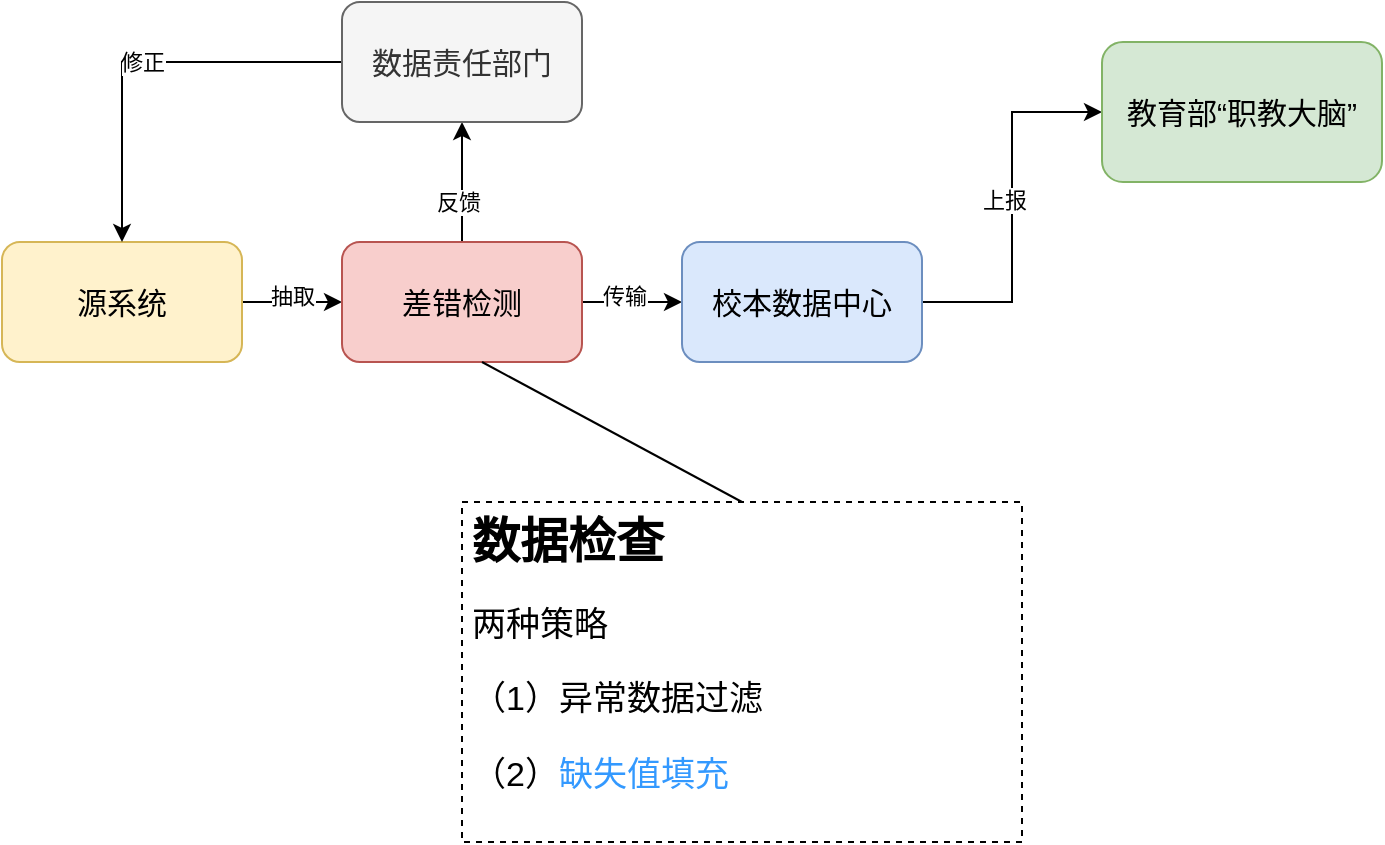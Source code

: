 <mxfile version="21.2.9" type="github">
  <diagram name="第 1 页" id="IfpNn29vA9uHxHAfNvu7">
    <mxGraphModel dx="984" dy="587" grid="0" gridSize="10" guides="1" tooltips="1" connect="1" arrows="1" fold="1" page="1" pageScale="1" pageWidth="827" pageHeight="1169" math="0" shadow="0">
      <root>
        <mxCell id="0" />
        <mxCell id="1" parent="0" />
        <mxCell id="78EI0Qdi8LBcMUlXU2q6-4" value="" style="edgeStyle=orthogonalEdgeStyle;rounded=0;orthogonalLoop=1;jettySize=auto;html=1;fontSize=15;" edge="1" parent="1" source="78EI0Qdi8LBcMUlXU2q6-1" target="78EI0Qdi8LBcMUlXU2q6-2">
          <mxGeometry relative="1" as="geometry" />
        </mxCell>
        <mxCell id="78EI0Qdi8LBcMUlXU2q6-15" value="抽取" style="edgeLabel;html=1;align=center;verticalAlign=middle;resizable=0;points=[];" vertex="1" connectable="0" parent="78EI0Qdi8LBcMUlXU2q6-4">
          <mxGeometry y="3" relative="1" as="geometry">
            <mxPoint as="offset" />
          </mxGeometry>
        </mxCell>
        <mxCell id="78EI0Qdi8LBcMUlXU2q6-1" value="源系统" style="rounded=1;whiteSpace=wrap;html=1;fontSize=15;fillColor=#fff2cc;strokeColor=#d6b656;" vertex="1" parent="1">
          <mxGeometry x="50" y="160" width="120" height="60" as="geometry" />
        </mxCell>
        <mxCell id="78EI0Qdi8LBcMUlXU2q6-5" value="" style="edgeStyle=orthogonalEdgeStyle;rounded=0;orthogonalLoop=1;jettySize=auto;html=1;fontSize=15;" edge="1" parent="1" source="78EI0Qdi8LBcMUlXU2q6-2" target="78EI0Qdi8LBcMUlXU2q6-3">
          <mxGeometry relative="1" as="geometry" />
        </mxCell>
        <mxCell id="78EI0Qdi8LBcMUlXU2q6-16" value="传输" style="edgeLabel;html=1;align=center;verticalAlign=middle;resizable=0;points=[];" vertex="1" connectable="0" parent="78EI0Qdi8LBcMUlXU2q6-5">
          <mxGeometry x="-0.16" y="-4" relative="1" as="geometry">
            <mxPoint y="-7" as="offset" />
          </mxGeometry>
        </mxCell>
        <mxCell id="78EI0Qdi8LBcMUlXU2q6-10" style="edgeStyle=orthogonalEdgeStyle;rounded=0;orthogonalLoop=1;jettySize=auto;html=1;exitX=0.5;exitY=0;exitDx=0;exitDy=0;entryX=0.5;entryY=1;entryDx=0;entryDy=0;" edge="1" parent="1" source="78EI0Qdi8LBcMUlXU2q6-2" target="78EI0Qdi8LBcMUlXU2q6-9">
          <mxGeometry relative="1" as="geometry" />
        </mxCell>
        <mxCell id="78EI0Qdi8LBcMUlXU2q6-14" value="反馈" style="edgeLabel;html=1;align=center;verticalAlign=middle;resizable=0;points=[];" vertex="1" connectable="0" parent="78EI0Qdi8LBcMUlXU2q6-10">
          <mxGeometry x="-0.333" y="2" relative="1" as="geometry">
            <mxPoint as="offset" />
          </mxGeometry>
        </mxCell>
        <mxCell id="78EI0Qdi8LBcMUlXU2q6-2" value="差错检测" style="rounded=1;whiteSpace=wrap;html=1;fontSize=15;fillColor=#f8cecc;strokeColor=#b85450;" vertex="1" parent="1">
          <mxGeometry x="220" y="160" width="120" height="60" as="geometry" />
        </mxCell>
        <mxCell id="78EI0Qdi8LBcMUlXU2q6-7" style="edgeStyle=orthogonalEdgeStyle;rounded=0;orthogonalLoop=1;jettySize=auto;html=1;exitX=1;exitY=0.5;exitDx=0;exitDy=0;entryX=0;entryY=0.5;entryDx=0;entryDy=0;" edge="1" parent="1" source="78EI0Qdi8LBcMUlXU2q6-3" target="78EI0Qdi8LBcMUlXU2q6-6">
          <mxGeometry relative="1" as="geometry" />
        </mxCell>
        <mxCell id="78EI0Qdi8LBcMUlXU2q6-17" value="上报" style="edgeLabel;html=1;align=center;verticalAlign=middle;resizable=0;points=[];" vertex="1" connectable="0" parent="78EI0Qdi8LBcMUlXU2q6-7">
          <mxGeometry x="0.038" y="4" relative="1" as="geometry">
            <mxPoint as="offset" />
          </mxGeometry>
        </mxCell>
        <mxCell id="78EI0Qdi8LBcMUlXU2q6-3" value="校本数据中心" style="rounded=1;whiteSpace=wrap;html=1;fontSize=15;fillColor=#dae8fc;strokeColor=#6c8ebf;" vertex="1" parent="1">
          <mxGeometry x="390" y="160" width="120" height="60" as="geometry" />
        </mxCell>
        <mxCell id="78EI0Qdi8LBcMUlXU2q6-6" value="教育部“职教大脑”" style="rounded=1;whiteSpace=wrap;html=1;fontSize=15;fillColor=#d5e8d4;strokeColor=#82b366;" vertex="1" parent="1">
          <mxGeometry x="600" y="60" width="140" height="70" as="geometry" />
        </mxCell>
        <mxCell id="78EI0Qdi8LBcMUlXU2q6-11" value="修正" style="edgeStyle=orthogonalEdgeStyle;rounded=0;orthogonalLoop=1;jettySize=auto;html=1;exitX=0;exitY=0.5;exitDx=0;exitDy=0;entryX=0.5;entryY=0;entryDx=0;entryDy=0;" edge="1" parent="1" source="78EI0Qdi8LBcMUlXU2q6-9" target="78EI0Qdi8LBcMUlXU2q6-1">
          <mxGeometry relative="1" as="geometry" />
        </mxCell>
        <mxCell id="78EI0Qdi8LBcMUlXU2q6-9" value="数据责任部门" style="rounded=1;whiteSpace=wrap;html=1;fontSize=15;fillColor=#f5f5f5;fontColor=#333333;strokeColor=#666666;" vertex="1" parent="1">
          <mxGeometry x="220" y="40" width="120" height="60" as="geometry" />
        </mxCell>
        <mxCell id="78EI0Qdi8LBcMUlXU2q6-12" value="&lt;h1&gt;数据检查&lt;/h1&gt;&lt;p style=&quot;font-size: 17px;&quot;&gt;&lt;font style=&quot;font-size: 17px;&quot;&gt;两种策略&lt;/font&gt;&lt;/p&gt;&lt;p style=&quot;font-size: 17px;&quot;&gt;&lt;font style=&quot;font-size: 17px;&quot;&gt;（1）异常数据过滤&lt;/font&gt;&lt;/p&gt;&lt;p style=&quot;font-size: 17px;&quot;&gt;&lt;font style=&quot;font-size: 17px;&quot;&gt;（2）&lt;font color=&quot;#3399ff&quot;&gt;缺失值填充&lt;/font&gt;&lt;/font&gt;&lt;/p&gt;&lt;p style=&quot;font-size: 17px;&quot;&gt;&lt;br&gt;&lt;/p&gt;" style="text;html=1;strokeColor=default;fillColor=none;spacing=5;spacingTop=-20;whiteSpace=wrap;overflow=hidden;rounded=0;dashed=1;" vertex="1" parent="1">
          <mxGeometry x="280" y="290" width="280" height="170" as="geometry" />
        </mxCell>
        <mxCell id="78EI0Qdi8LBcMUlXU2q6-13" value="" style="endArrow=none;html=1;rounded=0;exitX=0.5;exitY=0;exitDx=0;exitDy=0;" edge="1" parent="1" source="78EI0Qdi8LBcMUlXU2q6-12">
          <mxGeometry width="50" height="50" relative="1" as="geometry">
            <mxPoint x="240" y="270" as="sourcePoint" />
            <mxPoint x="290" y="220" as="targetPoint" />
          </mxGeometry>
        </mxCell>
      </root>
    </mxGraphModel>
  </diagram>
</mxfile>
